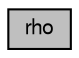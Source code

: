 digraph G
{
  bgcolor="transparent";
  edge [fontname="FreeSans",fontsize="10",labelfontname="FreeSans",labelfontsize="10"];
  node [fontname="FreeSans",fontsize="10",shape=record];
  rankdir=LR;
  Node1 [label="rho",height=0.2,width=0.4,color="black", fillcolor="grey75", style="filled" fontcolor="black"];
}
